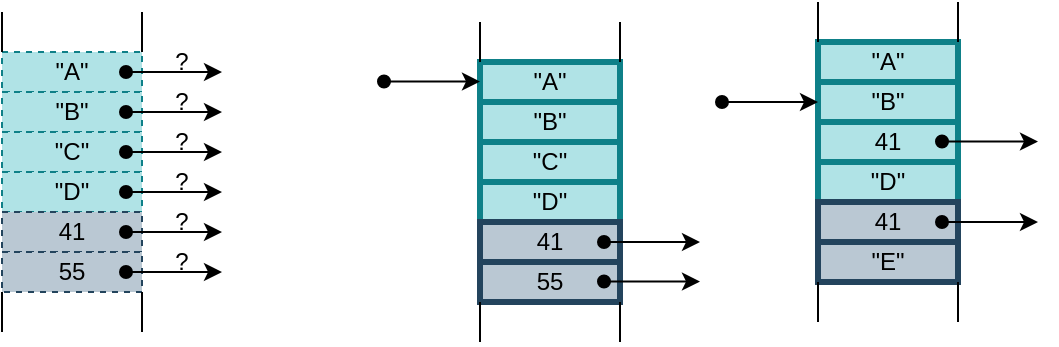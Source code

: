 <mxfile version="26.0.11">
  <diagram name="Seite-1" id="iLLhKTR9Bfdam6BxOBpo">
    <mxGraphModel dx="652" dy="378" grid="1" gridSize="10" guides="1" tooltips="1" connect="1" arrows="1" fold="1" page="1" pageScale="1" pageWidth="827" pageHeight="1169" math="0" shadow="0">
      <root>
        <mxCell id="0" />
        <mxCell id="1" parent="0" />
        <mxCell id="x6tlMwMQ9ALV0gv3jXaf-1" value="&quot;A&quot;" style="rounded=0;whiteSpace=wrap;html=1;fillColor=#b0e3e6;strokeColor=#0e8088;dashed=1;" vertex="1" parent="1">
          <mxGeometry x="120" y="290" width="70" height="20" as="geometry" />
        </mxCell>
        <mxCell id="x6tlMwMQ9ALV0gv3jXaf-2" value="&quot;B&quot;" style="rounded=0;whiteSpace=wrap;html=1;fillColor=#b0e3e6;strokeColor=#0e8088;dashed=1;" vertex="1" parent="1">
          <mxGeometry x="120" y="310" width="70" height="20" as="geometry" />
        </mxCell>
        <mxCell id="x6tlMwMQ9ALV0gv3jXaf-3" value="&quot;C&quot;" style="rounded=0;whiteSpace=wrap;html=1;fillColor=#b0e3e6;strokeColor=#0e8088;dashed=1;" vertex="1" parent="1">
          <mxGeometry x="120" y="330" width="70" height="20" as="geometry" />
        </mxCell>
        <mxCell id="x6tlMwMQ9ALV0gv3jXaf-4" value="&quot;D&quot;" style="rounded=0;whiteSpace=wrap;html=1;fillColor=#b0e3e6;strokeColor=#0e8088;dashed=1;" vertex="1" parent="1">
          <mxGeometry x="120" y="350" width="70" height="20" as="geometry" />
        </mxCell>
        <mxCell id="x6tlMwMQ9ALV0gv3jXaf-5" value="41" style="rounded=0;whiteSpace=wrap;html=1;fillColor=#bac8d3;strokeColor=#23445d;dashed=1;" vertex="1" parent="1">
          <mxGeometry x="120" y="370" width="70" height="20" as="geometry" />
        </mxCell>
        <mxCell id="x6tlMwMQ9ALV0gv3jXaf-6" value="55" style="rounded=0;whiteSpace=wrap;html=1;fillColor=#bac8d3;strokeColor=#23445d;dashed=1;" vertex="1" parent="1">
          <mxGeometry x="120" y="390" width="70" height="20" as="geometry" />
        </mxCell>
        <mxCell id="x6tlMwMQ9ALV0gv3jXaf-7" value="" style="endArrow=none;html=1;rounded=0;entryX=0;entryY=0;entryDx=0;entryDy=0;" edge="1" parent="1" target="x6tlMwMQ9ALV0gv3jXaf-1">
          <mxGeometry width="50" height="50" relative="1" as="geometry">
            <mxPoint x="120" y="270" as="sourcePoint" />
            <mxPoint x="380" y="390" as="targetPoint" />
          </mxGeometry>
        </mxCell>
        <mxCell id="x6tlMwMQ9ALV0gv3jXaf-8" value="" style="endArrow=none;html=1;rounded=0;entryX=0;entryY=0;entryDx=0;entryDy=0;" edge="1" parent="1">
          <mxGeometry width="50" height="50" relative="1" as="geometry">
            <mxPoint x="190" y="270" as="sourcePoint" />
            <mxPoint x="190" y="290" as="targetPoint" />
          </mxGeometry>
        </mxCell>
        <mxCell id="x6tlMwMQ9ALV0gv3jXaf-9" value="" style="endArrow=none;html=1;rounded=0;entryX=0;entryY=0;entryDx=0;entryDy=0;" edge="1" parent="1">
          <mxGeometry width="50" height="50" relative="1" as="geometry">
            <mxPoint x="120" y="410" as="sourcePoint" />
            <mxPoint x="120" y="430" as="targetPoint" />
          </mxGeometry>
        </mxCell>
        <mxCell id="x6tlMwMQ9ALV0gv3jXaf-10" value="" style="endArrow=none;html=1;rounded=0;entryX=0;entryY=0;entryDx=0;entryDy=0;" edge="1" parent="1">
          <mxGeometry width="50" height="50" relative="1" as="geometry">
            <mxPoint x="190" y="410" as="sourcePoint" />
            <mxPoint x="190" y="430" as="targetPoint" />
          </mxGeometry>
        </mxCell>
        <mxCell id="x6tlMwMQ9ALV0gv3jXaf-21" value="" style="endArrow=classic;html=1;rounded=0;exitX=1;exitY=0.5;exitDx=0;exitDy=0;startArrow=oval;startFill=1;" edge="1" parent="1">
          <mxGeometry width="50" height="50" relative="1" as="geometry">
            <mxPoint x="182" y="300" as="sourcePoint" />
            <mxPoint x="230" y="300" as="targetPoint" />
          </mxGeometry>
        </mxCell>
        <mxCell id="x6tlMwMQ9ALV0gv3jXaf-22" value="?" style="text;html=1;align=center;verticalAlign=middle;whiteSpace=wrap;rounded=0;" vertex="1" parent="1">
          <mxGeometry x="200" y="290" width="20" height="10" as="geometry" />
        </mxCell>
        <mxCell id="x6tlMwMQ9ALV0gv3jXaf-24" value="" style="endArrow=classic;html=1;rounded=0;exitX=1;exitY=0.5;exitDx=0;exitDy=0;startArrow=oval;startFill=1;" edge="1" parent="1">
          <mxGeometry width="50" height="50" relative="1" as="geometry">
            <mxPoint x="182" y="320" as="sourcePoint" />
            <mxPoint x="230" y="320" as="targetPoint" />
          </mxGeometry>
        </mxCell>
        <mxCell id="x6tlMwMQ9ALV0gv3jXaf-25" value="?" style="text;html=1;align=center;verticalAlign=middle;whiteSpace=wrap;rounded=0;" vertex="1" parent="1">
          <mxGeometry x="200" y="310" width="20" height="10" as="geometry" />
        </mxCell>
        <mxCell id="x6tlMwMQ9ALV0gv3jXaf-26" value="" style="endArrow=classic;html=1;rounded=0;exitX=1;exitY=0.5;exitDx=0;exitDy=0;startArrow=oval;startFill=1;" edge="1" parent="1">
          <mxGeometry width="50" height="50" relative="1" as="geometry">
            <mxPoint x="182" y="340" as="sourcePoint" />
            <mxPoint x="230" y="340" as="targetPoint" />
          </mxGeometry>
        </mxCell>
        <mxCell id="x6tlMwMQ9ALV0gv3jXaf-27" value="?" style="text;html=1;align=center;verticalAlign=middle;whiteSpace=wrap;rounded=0;" vertex="1" parent="1">
          <mxGeometry x="200" y="330" width="20" height="10" as="geometry" />
        </mxCell>
        <mxCell id="x6tlMwMQ9ALV0gv3jXaf-28" value="" style="endArrow=classic;html=1;rounded=0;exitX=1;exitY=0.5;exitDx=0;exitDy=0;startArrow=oval;startFill=1;" edge="1" parent="1">
          <mxGeometry width="50" height="50" relative="1" as="geometry">
            <mxPoint x="182" y="360" as="sourcePoint" />
            <mxPoint x="230" y="360" as="targetPoint" />
          </mxGeometry>
        </mxCell>
        <mxCell id="x6tlMwMQ9ALV0gv3jXaf-29" value="?" style="text;html=1;align=center;verticalAlign=middle;whiteSpace=wrap;rounded=0;" vertex="1" parent="1">
          <mxGeometry x="200" y="350" width="20" height="10" as="geometry" />
        </mxCell>
        <mxCell id="x6tlMwMQ9ALV0gv3jXaf-30" value="" style="endArrow=classic;html=1;rounded=0;exitX=1;exitY=0.5;exitDx=0;exitDy=0;startArrow=oval;startFill=1;" edge="1" parent="1">
          <mxGeometry width="50" height="50" relative="1" as="geometry">
            <mxPoint x="182" y="380" as="sourcePoint" />
            <mxPoint x="230" y="380" as="targetPoint" />
          </mxGeometry>
        </mxCell>
        <mxCell id="x6tlMwMQ9ALV0gv3jXaf-31" value="?" style="text;html=1;align=center;verticalAlign=middle;whiteSpace=wrap;rounded=0;" vertex="1" parent="1">
          <mxGeometry x="200" y="370" width="20" height="10" as="geometry" />
        </mxCell>
        <mxCell id="x6tlMwMQ9ALV0gv3jXaf-32" value="" style="endArrow=classic;html=1;rounded=0;exitX=1;exitY=0.5;exitDx=0;exitDy=0;startArrow=oval;startFill=1;" edge="1" parent="1">
          <mxGeometry width="50" height="50" relative="1" as="geometry">
            <mxPoint x="182" y="400" as="sourcePoint" />
            <mxPoint x="230" y="400" as="targetPoint" />
          </mxGeometry>
        </mxCell>
        <mxCell id="x6tlMwMQ9ALV0gv3jXaf-33" value="?" style="text;html=1;align=center;verticalAlign=middle;whiteSpace=wrap;rounded=0;" vertex="1" parent="1">
          <mxGeometry x="200" y="390" width="20" height="10" as="geometry" />
        </mxCell>
        <mxCell id="x6tlMwMQ9ALV0gv3jXaf-34" value="&quot;A&quot;" style="rounded=0;whiteSpace=wrap;html=1;fillColor=#b0e3e6;strokeColor=#0e8088;strokeWidth=3;" vertex="1" parent="1">
          <mxGeometry x="359" y="295" width="70" height="20" as="geometry" />
        </mxCell>
        <mxCell id="x6tlMwMQ9ALV0gv3jXaf-35" value="&quot;B&quot;" style="rounded=0;whiteSpace=wrap;html=1;fillColor=#b0e3e6;strokeColor=#0e8088;strokeWidth=3;" vertex="1" parent="1">
          <mxGeometry x="359" y="315" width="70" height="20" as="geometry" />
        </mxCell>
        <mxCell id="x6tlMwMQ9ALV0gv3jXaf-36" value="&quot;C&quot;" style="rounded=0;whiteSpace=wrap;html=1;fillColor=#b0e3e6;strokeColor=#0e8088;strokeWidth=3;" vertex="1" parent="1">
          <mxGeometry x="359" y="335" width="70" height="20" as="geometry" />
        </mxCell>
        <mxCell id="x6tlMwMQ9ALV0gv3jXaf-37" value="&quot;D&quot;" style="rounded=0;whiteSpace=wrap;html=1;fillColor=#b0e3e6;strokeColor=#0e8088;strokeWidth=3;" vertex="1" parent="1">
          <mxGeometry x="359" y="355" width="70" height="20" as="geometry" />
        </mxCell>
        <mxCell id="x6tlMwMQ9ALV0gv3jXaf-38" value="41" style="rounded=0;whiteSpace=wrap;html=1;fillColor=#bac8d3;strokeColor=#23445d;strokeWidth=3;" vertex="1" parent="1">
          <mxGeometry x="359" y="375" width="70" height="20" as="geometry" />
        </mxCell>
        <mxCell id="x6tlMwMQ9ALV0gv3jXaf-39" value="55" style="rounded=0;whiteSpace=wrap;html=1;fillColor=#bac8d3;strokeColor=#23445d;strokeWidth=3;" vertex="1" parent="1">
          <mxGeometry x="359" y="395" width="70" height="20" as="geometry" />
        </mxCell>
        <mxCell id="x6tlMwMQ9ALV0gv3jXaf-40" value="" style="endArrow=none;html=1;rounded=0;entryX=0;entryY=0;entryDx=0;entryDy=0;" edge="1" parent="1" target="x6tlMwMQ9ALV0gv3jXaf-34">
          <mxGeometry width="50" height="50" relative="1" as="geometry">
            <mxPoint x="359" y="275" as="sourcePoint" />
            <mxPoint x="619" y="395" as="targetPoint" />
          </mxGeometry>
        </mxCell>
        <mxCell id="x6tlMwMQ9ALV0gv3jXaf-41" value="" style="endArrow=none;html=1;rounded=0;entryX=0;entryY=0;entryDx=0;entryDy=0;" edge="1" parent="1">
          <mxGeometry width="50" height="50" relative="1" as="geometry">
            <mxPoint x="429" y="275" as="sourcePoint" />
            <mxPoint x="429" y="295" as="targetPoint" />
          </mxGeometry>
        </mxCell>
        <mxCell id="x6tlMwMQ9ALV0gv3jXaf-42" value="" style="endArrow=none;html=1;rounded=0;entryX=0;entryY=0;entryDx=0;entryDy=0;" edge="1" parent="1">
          <mxGeometry width="50" height="50" relative="1" as="geometry">
            <mxPoint x="359" y="415" as="sourcePoint" />
            <mxPoint x="359" y="435" as="targetPoint" />
          </mxGeometry>
        </mxCell>
        <mxCell id="x6tlMwMQ9ALV0gv3jXaf-43" value="" style="endArrow=none;html=1;rounded=0;entryX=0;entryY=0;entryDx=0;entryDy=0;" edge="1" parent="1">
          <mxGeometry width="50" height="50" relative="1" as="geometry">
            <mxPoint x="429" y="415" as="sourcePoint" />
            <mxPoint x="429" y="435" as="targetPoint" />
          </mxGeometry>
        </mxCell>
        <mxCell id="x6tlMwMQ9ALV0gv3jXaf-52" value="" style="endArrow=classic;html=1;rounded=0;exitX=1;exitY=0.5;exitDx=0;exitDy=0;startArrow=oval;startFill=1;" edge="1" parent="1">
          <mxGeometry width="50" height="50" relative="1" as="geometry">
            <mxPoint x="421" y="385" as="sourcePoint" />
            <mxPoint x="469" y="385" as="targetPoint" />
          </mxGeometry>
        </mxCell>
        <mxCell id="x6tlMwMQ9ALV0gv3jXaf-56" value="" style="endArrow=classic;html=1;rounded=0;exitX=1;exitY=0.5;exitDx=0;exitDy=0;startArrow=oval;startFill=1;" edge="1" parent="1">
          <mxGeometry width="50" height="50" relative="1" as="geometry">
            <mxPoint x="311" y="304.76" as="sourcePoint" />
            <mxPoint x="359" y="304.76" as="targetPoint" />
          </mxGeometry>
        </mxCell>
        <mxCell id="x6tlMwMQ9ALV0gv3jXaf-57" value="" style="endArrow=classic;html=1;rounded=0;exitX=1;exitY=0.5;exitDx=0;exitDy=0;startArrow=oval;startFill=1;" edge="1" parent="1">
          <mxGeometry width="50" height="50" relative="1" as="geometry">
            <mxPoint x="421" y="404.76" as="sourcePoint" />
            <mxPoint x="469" y="404.76" as="targetPoint" />
          </mxGeometry>
        </mxCell>
        <mxCell id="x6tlMwMQ9ALV0gv3jXaf-58" value="&quot;A&quot;" style="rounded=0;whiteSpace=wrap;html=1;fillColor=#b0e3e6;strokeColor=#0e8088;strokeWidth=3;" vertex="1" parent="1">
          <mxGeometry x="528" y="285" width="70" height="20" as="geometry" />
        </mxCell>
        <mxCell id="x6tlMwMQ9ALV0gv3jXaf-59" value="&quot;B&quot;" style="rounded=0;whiteSpace=wrap;html=1;fillColor=#b0e3e6;strokeColor=#0e8088;strokeWidth=3;" vertex="1" parent="1">
          <mxGeometry x="528" y="305" width="70" height="20" as="geometry" />
        </mxCell>
        <mxCell id="x6tlMwMQ9ALV0gv3jXaf-60" value="41" style="rounded=0;whiteSpace=wrap;html=1;fillColor=#b0e3e6;strokeColor=#0e8088;strokeWidth=3;" vertex="1" parent="1">
          <mxGeometry x="528" y="325" width="70" height="20" as="geometry" />
        </mxCell>
        <mxCell id="x6tlMwMQ9ALV0gv3jXaf-61" value="&quot;D&quot;" style="rounded=0;whiteSpace=wrap;html=1;fillColor=#b0e3e6;strokeColor=#0e8088;strokeWidth=3;" vertex="1" parent="1">
          <mxGeometry x="528" y="345" width="70" height="20" as="geometry" />
        </mxCell>
        <mxCell id="x6tlMwMQ9ALV0gv3jXaf-62" value="41" style="rounded=0;whiteSpace=wrap;html=1;fillColor=#bac8d3;strokeColor=#23445d;strokeWidth=3;" vertex="1" parent="1">
          <mxGeometry x="528" y="365" width="70" height="20" as="geometry" />
        </mxCell>
        <mxCell id="x6tlMwMQ9ALV0gv3jXaf-63" value="&quot;E&quot;" style="rounded=0;whiteSpace=wrap;html=1;fillColor=#bac8d3;strokeColor=#23445d;strokeWidth=3;" vertex="1" parent="1">
          <mxGeometry x="528" y="385" width="70" height="20" as="geometry" />
        </mxCell>
        <mxCell id="x6tlMwMQ9ALV0gv3jXaf-64" value="" style="endArrow=none;html=1;rounded=0;entryX=0;entryY=0;entryDx=0;entryDy=0;" edge="1" parent="1" target="x6tlMwMQ9ALV0gv3jXaf-58">
          <mxGeometry width="50" height="50" relative="1" as="geometry">
            <mxPoint x="528" y="265" as="sourcePoint" />
            <mxPoint x="788" y="385" as="targetPoint" />
          </mxGeometry>
        </mxCell>
        <mxCell id="x6tlMwMQ9ALV0gv3jXaf-65" value="" style="endArrow=none;html=1;rounded=0;entryX=0;entryY=0;entryDx=0;entryDy=0;" edge="1" parent="1">
          <mxGeometry width="50" height="50" relative="1" as="geometry">
            <mxPoint x="598" y="265" as="sourcePoint" />
            <mxPoint x="598" y="285" as="targetPoint" />
          </mxGeometry>
        </mxCell>
        <mxCell id="x6tlMwMQ9ALV0gv3jXaf-66" value="" style="endArrow=none;html=1;rounded=0;entryX=0;entryY=0;entryDx=0;entryDy=0;" edge="1" parent="1">
          <mxGeometry width="50" height="50" relative="1" as="geometry">
            <mxPoint x="528" y="405" as="sourcePoint" />
            <mxPoint x="528" y="425" as="targetPoint" />
          </mxGeometry>
        </mxCell>
        <mxCell id="x6tlMwMQ9ALV0gv3jXaf-67" value="" style="endArrow=none;html=1;rounded=0;entryX=0;entryY=0;entryDx=0;entryDy=0;" edge="1" parent="1">
          <mxGeometry width="50" height="50" relative="1" as="geometry">
            <mxPoint x="598" y="405" as="sourcePoint" />
            <mxPoint x="598" y="425" as="targetPoint" />
          </mxGeometry>
        </mxCell>
        <mxCell id="x6tlMwMQ9ALV0gv3jXaf-68" value="" style="endArrow=classic;html=1;rounded=0;exitX=1;exitY=0.5;exitDx=0;exitDy=0;startArrow=oval;startFill=1;" edge="1" parent="1">
          <mxGeometry width="50" height="50" relative="1" as="geometry">
            <mxPoint x="590" y="375" as="sourcePoint" />
            <mxPoint x="638" y="375" as="targetPoint" />
          </mxGeometry>
        </mxCell>
        <mxCell id="x6tlMwMQ9ALV0gv3jXaf-69" value="" style="endArrow=classic;html=1;rounded=0;exitX=1;exitY=0.5;exitDx=0;exitDy=0;startArrow=oval;startFill=1;" edge="1" parent="1">
          <mxGeometry width="50" height="50" relative="1" as="geometry">
            <mxPoint x="480" y="315" as="sourcePoint" />
            <mxPoint x="528" y="315" as="targetPoint" />
          </mxGeometry>
        </mxCell>
        <mxCell id="x6tlMwMQ9ALV0gv3jXaf-70" value="" style="endArrow=classic;html=1;rounded=0;exitX=1;exitY=0.5;exitDx=0;exitDy=0;startArrow=oval;startFill=1;" edge="1" parent="1">
          <mxGeometry width="50" height="50" relative="1" as="geometry">
            <mxPoint x="590" y="334.76" as="sourcePoint" />
            <mxPoint x="638" y="334.76" as="targetPoint" />
          </mxGeometry>
        </mxCell>
      </root>
    </mxGraphModel>
  </diagram>
</mxfile>

